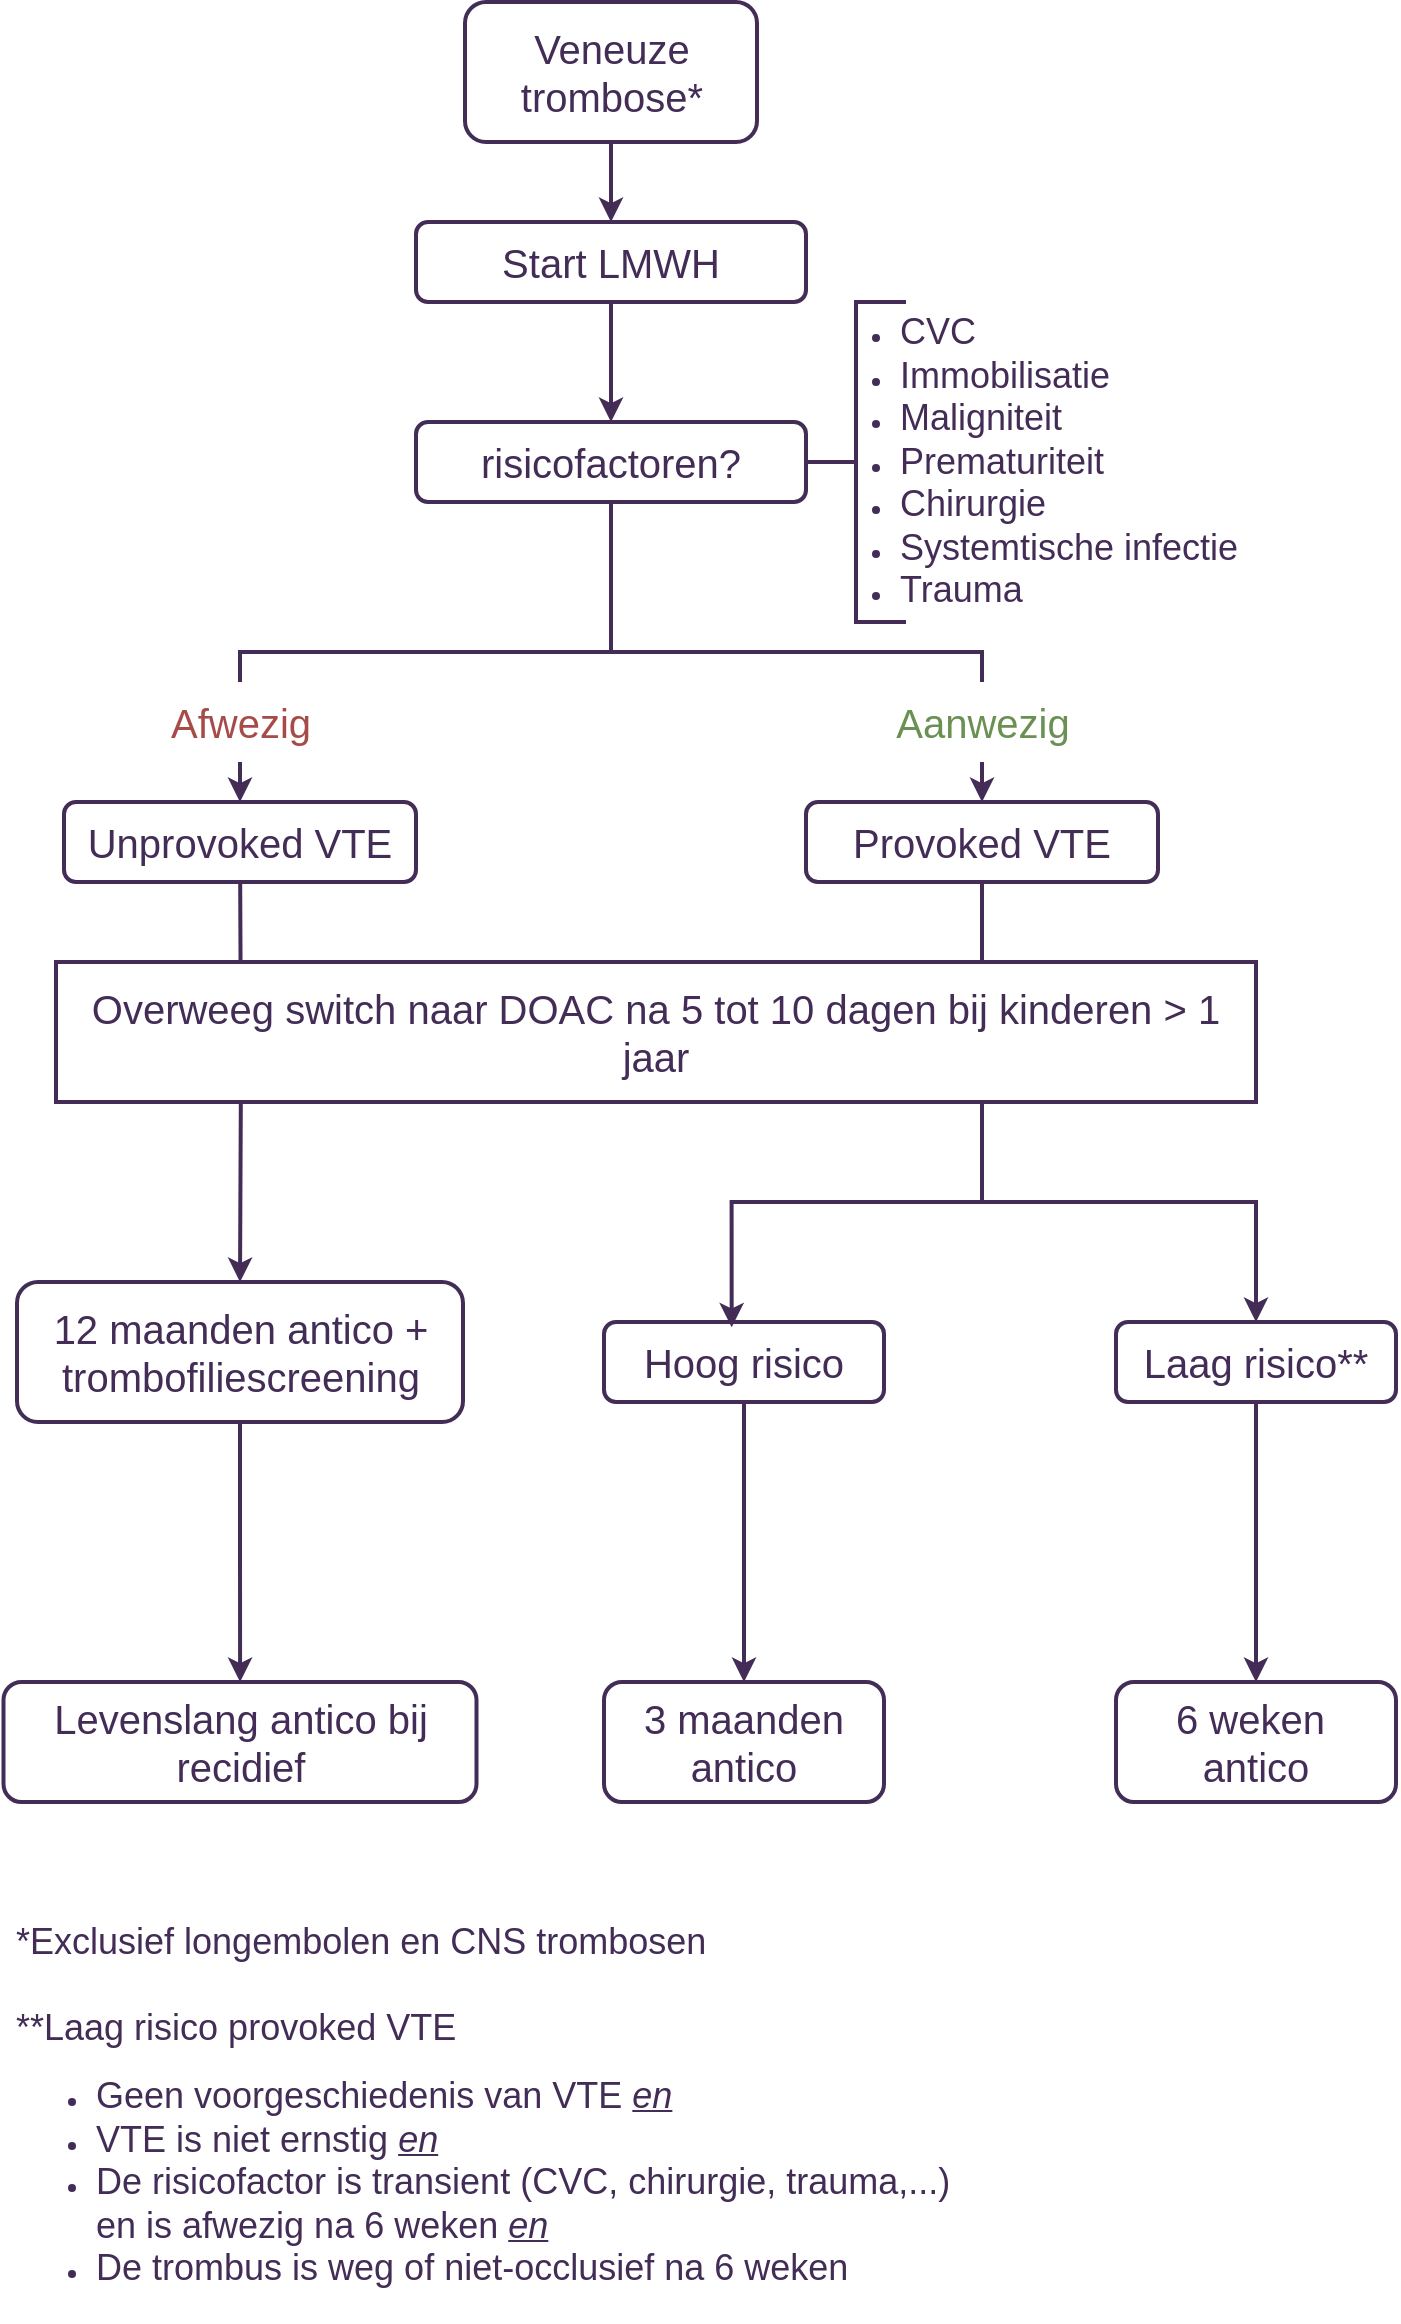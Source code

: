 <mxfile version="25.0.2">
  <diagram name="Page-1" id="tEylE2ome6hVK28fSYJY">
    <mxGraphModel dx="1363" dy="2132" grid="1" gridSize="10" guides="1" tooltips="1" connect="1" arrows="1" fold="1" page="1" pageScale="1" pageWidth="827" pageHeight="1169" math="0" shadow="0">
      <root>
        <mxCell id="0" />
        <mxCell id="1" parent="0" />
        <mxCell id="3lNl4ujsSI5lW8CYDao6-15" style="edgeStyle=orthogonalEdgeStyle;rounded=0;orthogonalLoop=1;jettySize=auto;html=1;entryX=0.5;entryY=0;entryDx=0;entryDy=0;strokeColor=#432D57;strokeWidth=2;" edge="1" parent="1" source="3lNl4ujsSI5lW8CYDao6-1" target="3lNl4ujsSI5lW8CYDao6-14">
          <mxGeometry relative="1" as="geometry" />
        </mxCell>
        <mxCell id="3lNl4ujsSI5lW8CYDao6-1" value="&lt;font style=&quot;font-size: 20px;&quot;&gt;Veneuze trombose*&lt;/font&gt;" style="rounded=1;whiteSpace=wrap;html=1;fillColor=#FFFFFF;strokeColor=#432D57;strokeWidth=2;align=center;verticalAlign=middle;fontFamily=Helvetica;fontSize=12;fontColor=#432D57;" vertex="1" parent="1">
          <mxGeometry x="344.5" y="-70" width="146" height="70" as="geometry" />
        </mxCell>
        <mxCell id="3lNl4ujsSI5lW8CYDao6-9" style="edgeStyle=orthogonalEdgeStyle;rounded=0;orthogonalLoop=1;jettySize=auto;html=1;entryX=0.5;entryY=0;entryDx=0;entryDy=0;strokeColor=#432D57;strokeWidth=2;" edge="1" parent="1" source="3lNl4ujsSI5lW8CYDao6-2" target="3lNl4ujsSI5lW8CYDao6-3">
          <mxGeometry relative="1" as="geometry" />
        </mxCell>
        <mxCell id="3lNl4ujsSI5lW8CYDao6-10" style="edgeStyle=orthogonalEdgeStyle;rounded=0;orthogonalLoop=1;jettySize=auto;html=1;entryX=0.5;entryY=0;entryDx=0;entryDy=0;strokeColor=#432D57;strokeWidth=2;" edge="1" parent="1" source="3lNl4ujsSI5lW8CYDao6-2" target="3lNl4ujsSI5lW8CYDao6-4">
          <mxGeometry relative="1" as="geometry" />
        </mxCell>
        <mxCell id="3lNl4ujsSI5lW8CYDao6-2" value="&lt;font style=&quot;font-size: 20px;&quot;&gt;risicofactoren?&lt;/font&gt;" style="rounded=1;whiteSpace=wrap;html=1;fillColor=#FFFFFF;strokeColor=#432D57;strokeWidth=2;align=center;verticalAlign=middle;fontFamily=Helvetica;fontSize=12;fontColor=#432D57;" vertex="1" parent="1">
          <mxGeometry x="320" y="140" width="195" height="40" as="geometry" />
        </mxCell>
        <mxCell id="3lNl4ujsSI5lW8CYDao6-32" style="edgeStyle=orthogonalEdgeStyle;rounded=0;orthogonalLoop=1;jettySize=auto;html=1;entryX=0.5;entryY=0;entryDx=0;entryDy=0;strokeColor=#432D57;strokeWidth=2;" edge="1" parent="1" target="3lNl4ujsSI5lW8CYDao6-29">
          <mxGeometry relative="1" as="geometry">
            <mxPoint x="232.0" y="350" as="sourcePoint" />
          </mxGeometry>
        </mxCell>
        <mxCell id="3lNl4ujsSI5lW8CYDao6-3" value="&lt;font style=&quot;font-size: 20px;&quot;&gt;Unprovoked VTE&lt;/font&gt;" style="rounded=1;whiteSpace=wrap;html=1;fillColor=#FFFFFF;strokeColor=#432D57;strokeWidth=2;fontColor=#432D57;" vertex="1" parent="1">
          <mxGeometry x="144" y="330" width="176" height="40" as="geometry" />
        </mxCell>
        <mxCell id="3lNl4ujsSI5lW8CYDao6-12" style="edgeStyle=orthogonalEdgeStyle;rounded=0;orthogonalLoop=1;jettySize=auto;html=1;entryX=0.5;entryY=0;entryDx=0;entryDy=0;strokeColor=#432D57;strokeWidth=2;" edge="1" parent="1" target="3lNl4ujsSI5lW8CYDao6-6">
          <mxGeometry relative="1" as="geometry">
            <mxPoint x="603" y="350" as="sourcePoint" />
            <Array as="points">
              <mxPoint x="603" y="530" />
              <mxPoint x="740" y="530" />
            </Array>
          </mxGeometry>
        </mxCell>
        <mxCell id="3lNl4ujsSI5lW8CYDao6-4" value="&lt;font style=&quot;font-size: 20px;&quot;&gt;Provoked VTE&lt;/font&gt;" style="rounded=1;whiteSpace=wrap;html=1;fillColor=#FFFFFF;strokeColor=#432D57;strokeWidth=2;fontColor=#432D57;" vertex="1" parent="1">
          <mxGeometry x="515" y="330" width="176" height="40" as="geometry" />
        </mxCell>
        <mxCell id="3lNl4ujsSI5lW8CYDao6-28" style="edgeStyle=orthogonalEdgeStyle;rounded=0;orthogonalLoop=1;jettySize=auto;html=1;entryX=0.5;entryY=0;entryDx=0;entryDy=0;strokeColor=#432D57;strokeWidth=2;" edge="1" parent="1" source="3lNl4ujsSI5lW8CYDao6-6" target="3lNl4ujsSI5lW8CYDao6-25">
          <mxGeometry relative="1" as="geometry" />
        </mxCell>
        <mxCell id="3lNl4ujsSI5lW8CYDao6-6" value="&lt;font style=&quot;font-size: 20px;&quot;&gt;Laag risico**&lt;/font&gt;" style="rounded=1;whiteSpace=wrap;html=1;fillColor=#FFFFFF;strokeColor=#432D57;strokeWidth=2;fontColor=#432D57;" vertex="1" parent="1">
          <mxGeometry x="670" y="590" width="140" height="40" as="geometry" />
        </mxCell>
        <mxCell id="3lNl4ujsSI5lW8CYDao6-27" style="edgeStyle=orthogonalEdgeStyle;rounded=0;orthogonalLoop=1;jettySize=auto;html=1;entryX=0.5;entryY=0;entryDx=0;entryDy=0;strokeColor=#432D57;strokeWidth=2;" edge="1" parent="1" source="3lNl4ujsSI5lW8CYDao6-7" target="3lNl4ujsSI5lW8CYDao6-26">
          <mxGeometry relative="1" as="geometry" />
        </mxCell>
        <mxCell id="3lNl4ujsSI5lW8CYDao6-7" value="&lt;font style=&quot;font-size: 20px;&quot;&gt;Hoog risico&lt;/font&gt;" style="rounded=1;whiteSpace=wrap;html=1;fillColor=#FFFFFF;strokeColor=#432D57;strokeWidth=2;fontColor=#432D57;" vertex="1" parent="1">
          <mxGeometry x="414" y="590" width="140" height="40" as="geometry" />
        </mxCell>
        <mxCell id="3lNl4ujsSI5lW8CYDao6-11" style="edgeStyle=orthogonalEdgeStyle;rounded=0;orthogonalLoop=1;jettySize=auto;html=1;entryX=0.456;entryY=0.067;entryDx=0;entryDy=0;entryPerimeter=0;strokeColor=#432D57;strokeWidth=2;" edge="1" parent="1" target="3lNl4ujsSI5lW8CYDao6-7">
          <mxGeometry relative="1" as="geometry">
            <mxPoint x="603" y="370" as="sourcePoint" />
            <Array as="points">
              <mxPoint x="603" y="530" />
              <mxPoint x="478" y="530" />
            </Array>
          </mxGeometry>
        </mxCell>
        <mxCell id="3lNl4ujsSI5lW8CYDao6-13" value="&lt;div&gt;&lt;span style=&quot;font-size: 18px; background-color: initial;&quot;&gt;*Exclusief longembolen en CNS trombosen&lt;/span&gt;&lt;br&gt;&lt;/div&gt;&lt;div&gt;&lt;span style=&quot;font-size: 18px;&quot;&gt;&lt;br&gt;&lt;/span&gt;&lt;/div&gt;&lt;div&gt;&lt;span style=&quot;font-size: 18px;&quot;&gt;**Laag risico provoked VTE&lt;/span&gt;&lt;/div&gt;&lt;ul&gt;&lt;li&gt;&lt;font style=&quot;font-size: 18px;&quot;&gt;Geen voorgeschiedenis van VTE &lt;i&gt;&lt;u&gt;en&lt;/u&gt;&lt;/i&gt;&lt;/font&gt;&lt;/li&gt;&lt;li style=&quot;&quot;&gt;&lt;font style=&quot;font-size: 18px;&quot;&gt;VTE is niet ernstig &lt;i&gt;&lt;u&gt;en&lt;/u&gt;&lt;/i&gt;&lt;/font&gt;&lt;/li&gt;&lt;li style=&quot;&quot;&gt;&lt;font style=&quot;font-size: 18px;&quot;&gt;De risicofactor is transient (CVC, chirurgie, trauma,...)&lt;br&gt;en is afwezig na 6 weken &lt;i&gt;&lt;u&gt;en&lt;/u&gt;&lt;/i&gt;&lt;/font&gt;&lt;/li&gt;&lt;li style=&quot;&quot;&gt;&lt;font style=&quot;font-size: 18px;&quot;&gt;De trombus is weg of niet-occlusief na 6 weken&lt;/font&gt;&lt;/li&gt;&lt;/ul&gt;" style="text;html=1;align=left;verticalAlign=middle;resizable=0;points=[];autosize=1;strokeColor=none;fillColor=default;fontColor=#432D57;spacing=0;spacingLeft=6;spacingTop=6;spacingRight=6;" vertex="1" parent="1">
          <mxGeometry x="113.75" y="880" width="490" height="210" as="geometry" />
        </mxCell>
        <mxCell id="3lNl4ujsSI5lW8CYDao6-16" style="edgeStyle=orthogonalEdgeStyle;rounded=0;orthogonalLoop=1;jettySize=auto;html=1;entryX=0.5;entryY=0;entryDx=0;entryDy=0;strokeColor=#432D57;strokeWidth=2;" edge="1" parent="1" source="3lNl4ujsSI5lW8CYDao6-14" target="3lNl4ujsSI5lW8CYDao6-2">
          <mxGeometry relative="1" as="geometry" />
        </mxCell>
        <mxCell id="3lNl4ujsSI5lW8CYDao6-14" value="&lt;font style=&quot;font-size: 20px;&quot;&gt;Start LMWH&lt;/font&gt;" style="rounded=1;whiteSpace=wrap;html=1;fillColor=#FFFFFF;strokeColor=#432D57;strokeWidth=2;align=center;verticalAlign=middle;fontFamily=Helvetica;fontSize=12;fontColor=#432D57;" vertex="1" parent="1">
          <mxGeometry x="320" y="40" width="195" height="40" as="geometry" />
        </mxCell>
        <mxCell id="3lNl4ujsSI5lW8CYDao6-17" value="&lt;ul&gt;&lt;li&gt;&lt;span style=&quot;font-size: 18px;&quot;&gt;CVC&lt;/span&gt;&lt;/li&gt;&lt;li&gt;&lt;span style=&quot;font-size: 18px;&quot;&gt;Immobilisatie&lt;/span&gt;&lt;/li&gt;&lt;li&gt;&lt;span style=&quot;font-size: 18px;&quot;&gt;Maligniteit&lt;/span&gt;&lt;/li&gt;&lt;li&gt;&lt;span style=&quot;font-size: 18px;&quot;&gt;Prematuriteit&lt;/span&gt;&lt;/li&gt;&lt;li&gt;&lt;span style=&quot;font-size: 18px;&quot;&gt;Chirurgie&lt;/span&gt;&lt;/li&gt;&lt;li&gt;&lt;span style=&quot;font-size: 18px;&quot;&gt;Systemtische infectie&lt;/span&gt;&lt;/li&gt;&lt;li&gt;&lt;span style=&quot;font-size: 18px;&quot;&gt;Trauma&lt;/span&gt;&lt;/li&gt;&lt;/ul&gt;" style="text;html=1;align=left;verticalAlign=middle;resizable=0;points=[];autosize=1;strokeColor=none;fillColor=none;fontColor=#432D57;" vertex="1" parent="1">
          <mxGeometry x="520" y="65" width="230" height="190" as="geometry" />
        </mxCell>
        <mxCell id="3lNl4ujsSI5lW8CYDao6-18" value="" style="strokeWidth=2;html=1;shape=mxgraph.flowchart.annotation_2;align=left;labelPosition=right;pointerEvents=1;fontColor=#432D57;strokeColor=#432D57;" vertex="1" parent="1">
          <mxGeometry x="515" y="80" width="50" height="160" as="geometry" />
        </mxCell>
        <mxCell id="3lNl4ujsSI5lW8CYDao6-20" value="Aanwezig" style="text;html=1;align=center;verticalAlign=middle;resizable=0;points=[];autosize=1;strokeColor=none;fillColor=default;fontSize=20;fontColor=#6A9153;" vertex="1" parent="1">
          <mxGeometry x="548" y="270" width="110" height="40" as="geometry" />
        </mxCell>
        <mxCell id="3lNl4ujsSI5lW8CYDao6-22" value="Afwezig" style="text;html=1;align=center;verticalAlign=middle;resizable=0;points=[];autosize=1;strokeColor=none;fillColor=default;fontSize=20;fontColor=#A64C48;" vertex="1" parent="1">
          <mxGeometry x="187" y="270" width="90" height="40" as="geometry" />
        </mxCell>
        <mxCell id="3lNl4ujsSI5lW8CYDao6-25" value="&lt;font style=&quot;font-size: 20px;&quot;&gt;6 weken&amp;nbsp;&lt;/font&gt;&lt;div&gt;&lt;font style=&quot;font-size: 20px;&quot;&gt;antico&lt;/font&gt;&lt;/div&gt;" style="rounded=1;whiteSpace=wrap;html=1;fillColor=#FFFFFF;strokeColor=#432D57;strokeWidth=2;fontColor=#432D57;" vertex="1" parent="1">
          <mxGeometry x="670" y="770" width="140" height="60" as="geometry" />
        </mxCell>
        <mxCell id="3lNl4ujsSI5lW8CYDao6-26" value="&lt;font style=&quot;font-size: 20px;&quot;&gt;3 maanden antico&lt;/font&gt;" style="rounded=1;whiteSpace=wrap;html=1;fillColor=#FFFFFF;strokeColor=#432D57;strokeWidth=2;fontColor=#432D57;" vertex="1" parent="1">
          <mxGeometry x="414" y="770" width="140" height="60" as="geometry" />
        </mxCell>
        <mxCell id="3lNl4ujsSI5lW8CYDao6-31" value="" style="edgeStyle=orthogonalEdgeStyle;rounded=0;orthogonalLoop=1;jettySize=auto;html=1;strokeColor=#432D57;strokeWidth=2;" edge="1" parent="1" source="3lNl4ujsSI5lW8CYDao6-29" target="3lNl4ujsSI5lW8CYDao6-30">
          <mxGeometry relative="1" as="geometry" />
        </mxCell>
        <mxCell id="3lNl4ujsSI5lW8CYDao6-29" value="&lt;font style=&quot;font-size: 20px;&quot;&gt;12 maanden antico + trombofiliescreening&lt;/font&gt;" style="rounded=1;whiteSpace=wrap;html=1;fillColor=#FFFFFF;strokeColor=#432D57;strokeWidth=2;fontColor=#432D57;" vertex="1" parent="1">
          <mxGeometry x="120.5" y="570" width="223" height="70" as="geometry" />
        </mxCell>
        <mxCell id="3lNl4ujsSI5lW8CYDao6-30" value="&lt;font style=&quot;font-size: 20px;&quot;&gt;Levenslang antico bij recidief&lt;/font&gt;" style="rounded=1;whiteSpace=wrap;html=1;fillColor=#FFFFFF;strokeColor=#432D57;strokeWidth=2;fontColor=#432D57;" vertex="1" parent="1">
          <mxGeometry x="113.75" y="770" width="236.5" height="60" as="geometry" />
        </mxCell>
        <mxCell id="3lNl4ujsSI5lW8CYDao6-34" value="&lt;font style=&quot;font-size: 20px;&quot;&gt;Overweeg switch naar DOAC na 5 tot 10 dagen bij kinderen &amp;gt; 1 jaar&lt;/font&gt;" style="rounded=0;whiteSpace=wrap;html=1;fillColor=#FFFFFF;strokeColor=#432D57;strokeWidth=2;fontColor=#432D57;" vertex="1" parent="1">
          <mxGeometry x="140" y="410" width="600" height="70" as="geometry" />
        </mxCell>
      </root>
    </mxGraphModel>
  </diagram>
</mxfile>
